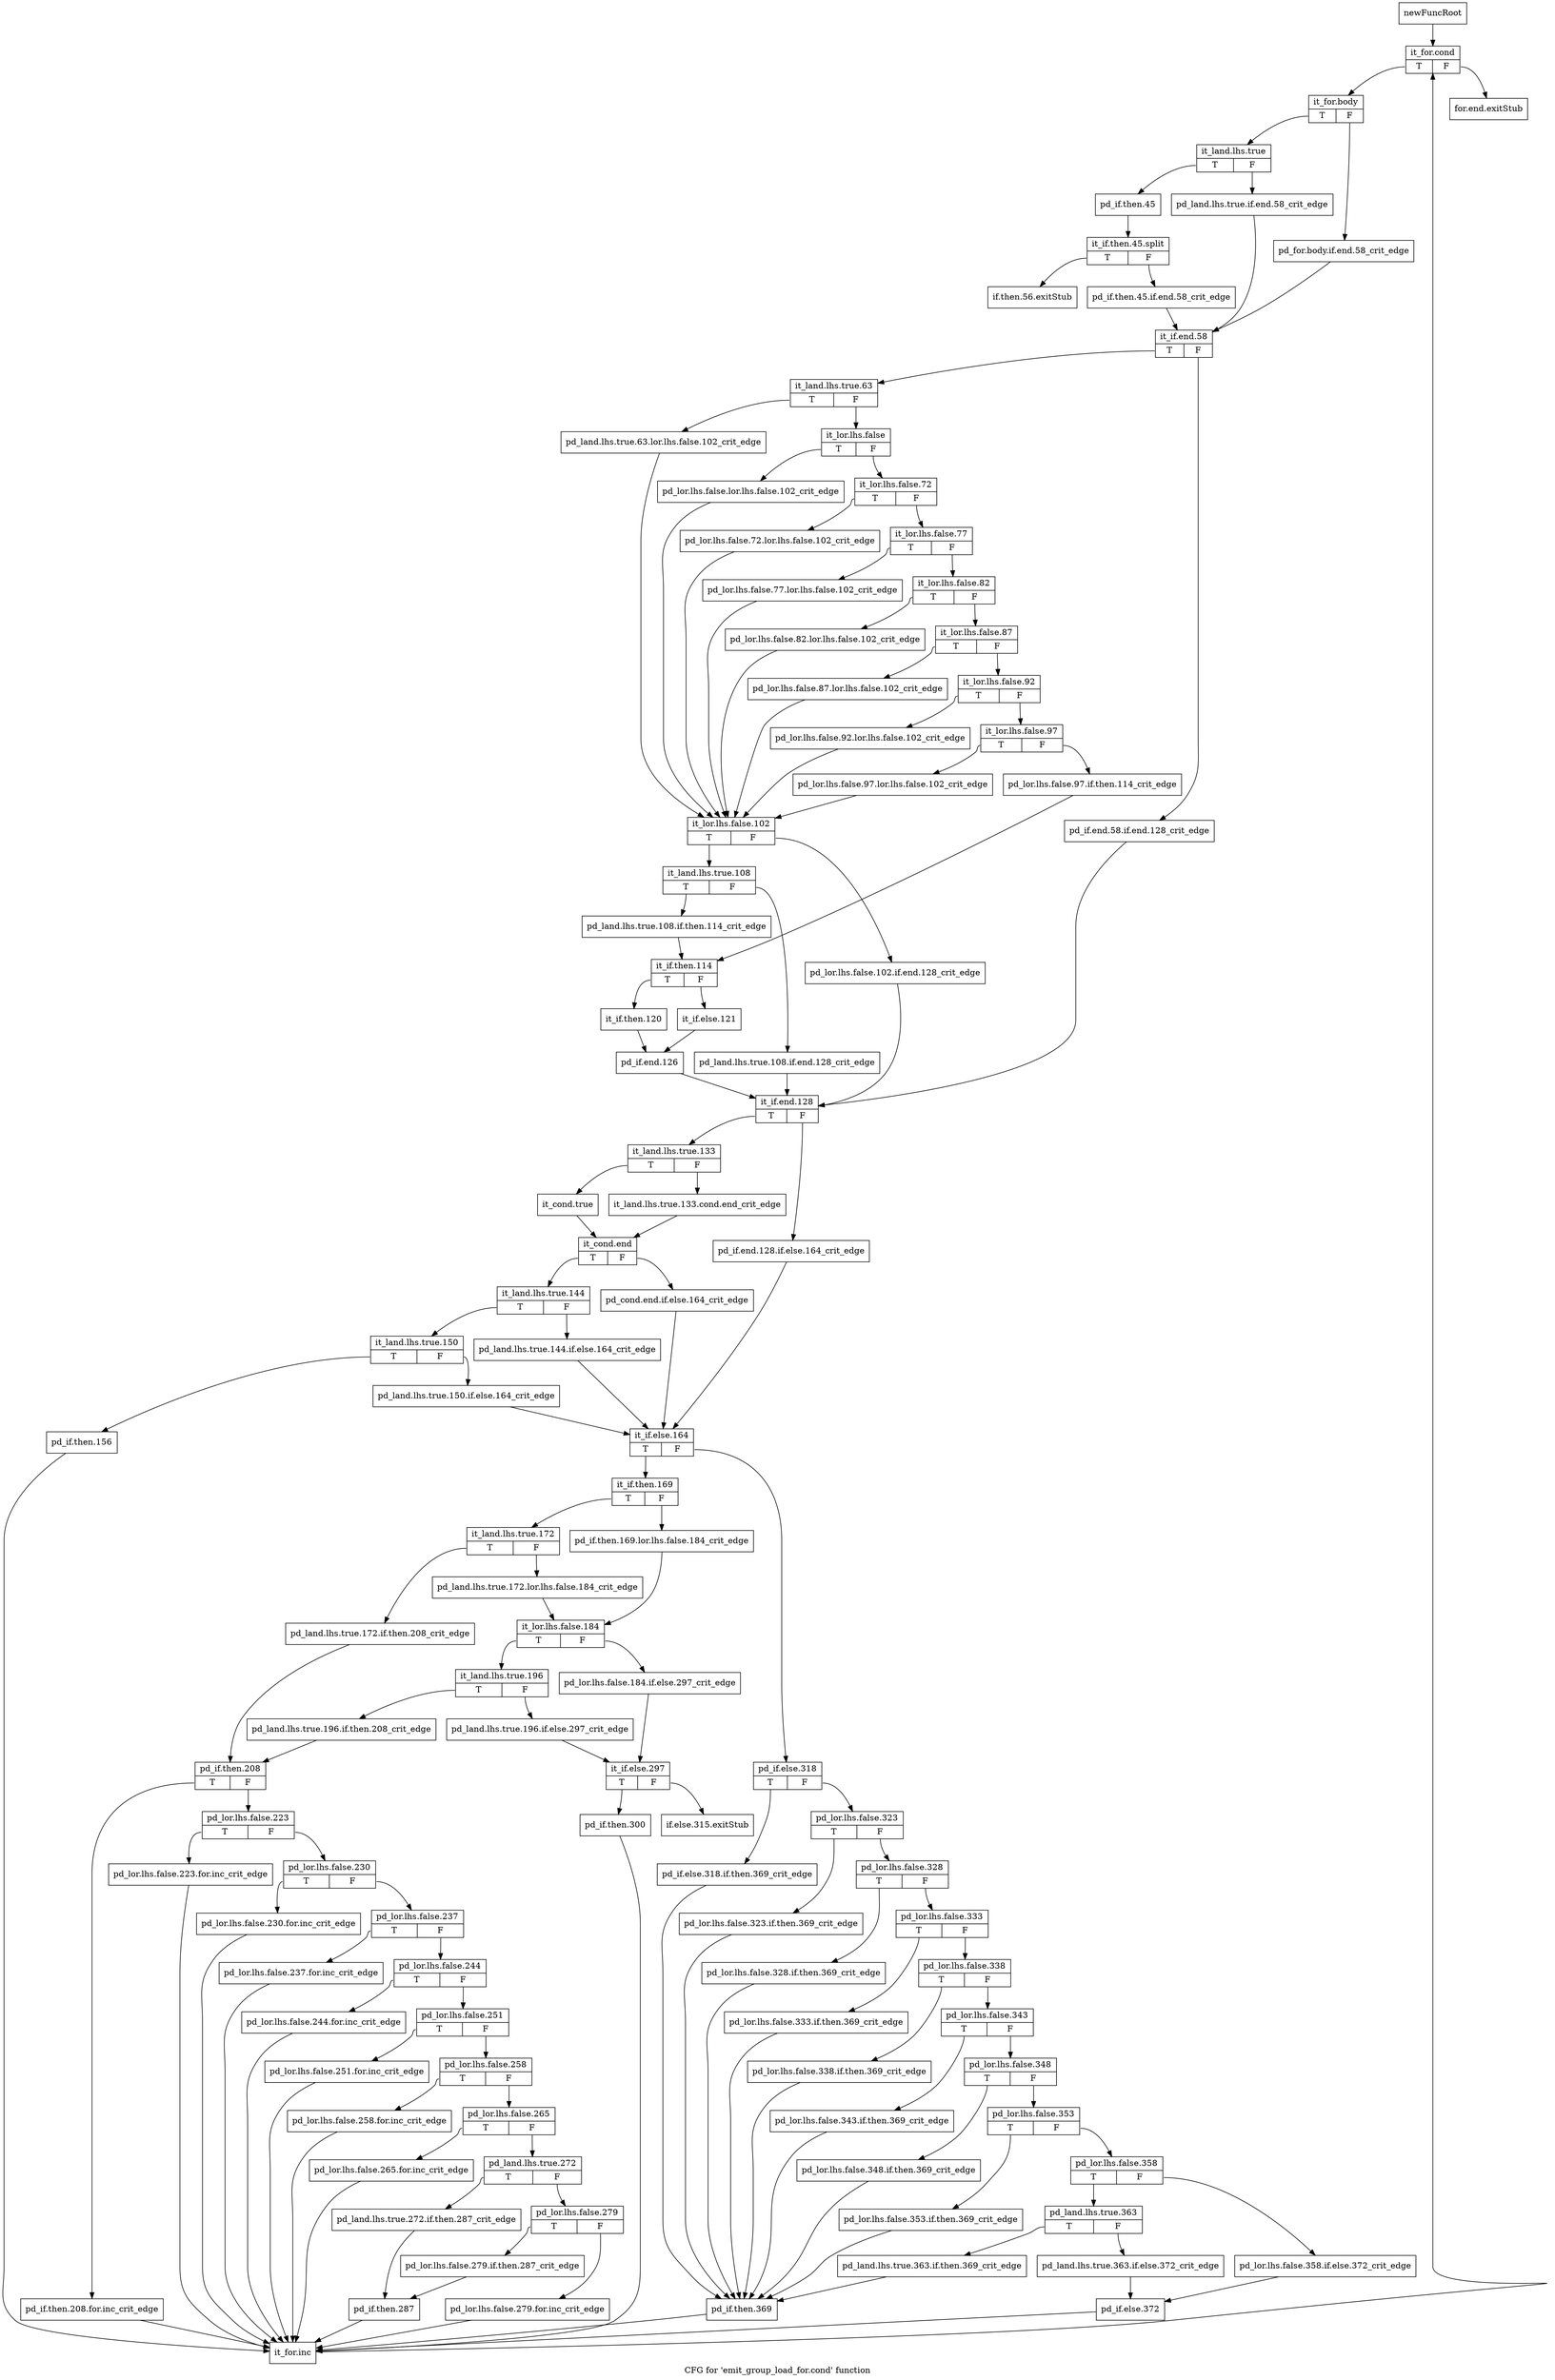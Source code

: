 digraph "CFG for 'emit_group_load_for.cond' function" {
	label="CFG for 'emit_group_load_for.cond' function";

	Node0xad56b50 [shape=record,label="{newFuncRoot}"];
	Node0xad56b50 -> Node0xad57440;
	Node0xad56ba0 [shape=record,label="{for.end.exitStub}"];
	Node0xad573a0 [shape=record,label="{if.then.56.exitStub}"];
	Node0xad573f0 [shape=record,label="{if.else.315.exitStub}"];
	Node0xad57440 [shape=record,label="{it_for.cond|{<s0>T|<s1>F}}"];
	Node0xad57440:s0 -> Node0xad57490;
	Node0xad57440:s1 -> Node0xad56ba0;
	Node0xad57490 [shape=record,label="{it_for.body|{<s0>T|<s1>F}}"];
	Node0xad57490:s0 -> Node0xad57530;
	Node0xad57490:s1 -> Node0xad574e0;
	Node0xad574e0 [shape=record,label="{pd_for.body.if.end.58_crit_edge}"];
	Node0xad574e0 -> Node0xad57670;
	Node0xad57530 [shape=record,label="{it_land.lhs.true|{<s0>T|<s1>F}}"];
	Node0xad57530:s0 -> Node0xad575d0;
	Node0xad57530:s1 -> Node0xad57580;
	Node0xad57580 [shape=record,label="{pd_land.lhs.true.if.end.58_crit_edge}"];
	Node0xad57580 -> Node0xad57670;
	Node0xad575d0 [shape=record,label="{pd_if.then.45}"];
	Node0xad575d0 -> Node0xf57a170;
	Node0xf57a170 [shape=record,label="{it_if.then.45.split|{<s0>T|<s1>F}}"];
	Node0xf57a170:s0 -> Node0xad573a0;
	Node0xf57a170:s1 -> Node0xad57620;
	Node0xad57620 [shape=record,label="{pd_if.then.45.if.end.58_crit_edge}"];
	Node0xad57620 -> Node0xad57670;
	Node0xad57670 [shape=record,label="{it_if.end.58|{<s0>T|<s1>F}}"];
	Node0xad57670:s0 -> Node0xad57710;
	Node0xad57670:s1 -> Node0xad576c0;
	Node0xad576c0 [shape=record,label="{pd_if.end.58.if.end.128_crit_edge}"];
	Node0xad576c0 -> Node0xad57f30;
	Node0xad57710 [shape=record,label="{it_land.lhs.true.63|{<s0>T|<s1>F}}"];
	Node0xad57710:s0 -> Node0xad57c10;
	Node0xad57710:s1 -> Node0xad57760;
	Node0xad57760 [shape=record,label="{it_lor.lhs.false|{<s0>T|<s1>F}}"];
	Node0xad57760:s0 -> Node0xad57bc0;
	Node0xad57760:s1 -> Node0xad577b0;
	Node0xad577b0 [shape=record,label="{it_lor.lhs.false.72|{<s0>T|<s1>F}}"];
	Node0xad577b0:s0 -> Node0xad57b70;
	Node0xad577b0:s1 -> Node0xad57800;
	Node0xad57800 [shape=record,label="{it_lor.lhs.false.77|{<s0>T|<s1>F}}"];
	Node0xad57800:s0 -> Node0xad57b20;
	Node0xad57800:s1 -> Node0xad57850;
	Node0xad57850 [shape=record,label="{it_lor.lhs.false.82|{<s0>T|<s1>F}}"];
	Node0xad57850:s0 -> Node0xad57ad0;
	Node0xad57850:s1 -> Node0xad578a0;
	Node0xad578a0 [shape=record,label="{it_lor.lhs.false.87|{<s0>T|<s1>F}}"];
	Node0xad578a0:s0 -> Node0xad57a80;
	Node0xad578a0:s1 -> Node0xad578f0;
	Node0xad578f0 [shape=record,label="{it_lor.lhs.false.92|{<s0>T|<s1>F}}"];
	Node0xad578f0:s0 -> Node0xad57a30;
	Node0xad578f0:s1 -> Node0xad57940;
	Node0xad57940 [shape=record,label="{it_lor.lhs.false.97|{<s0>T|<s1>F}}"];
	Node0xad57940:s0 -> Node0xad579e0;
	Node0xad57940:s1 -> Node0xad57990;
	Node0xad57990 [shape=record,label="{pd_lor.lhs.false.97.if.then.114_crit_edge}"];
	Node0xad57990 -> Node0xad57df0;
	Node0xad579e0 [shape=record,label="{pd_lor.lhs.false.97.lor.lhs.false.102_crit_edge}"];
	Node0xad579e0 -> Node0xad57c60;
	Node0xad57a30 [shape=record,label="{pd_lor.lhs.false.92.lor.lhs.false.102_crit_edge}"];
	Node0xad57a30 -> Node0xad57c60;
	Node0xad57a80 [shape=record,label="{pd_lor.lhs.false.87.lor.lhs.false.102_crit_edge}"];
	Node0xad57a80 -> Node0xad57c60;
	Node0xad57ad0 [shape=record,label="{pd_lor.lhs.false.82.lor.lhs.false.102_crit_edge}"];
	Node0xad57ad0 -> Node0xad57c60;
	Node0xad57b20 [shape=record,label="{pd_lor.lhs.false.77.lor.lhs.false.102_crit_edge}"];
	Node0xad57b20 -> Node0xad57c60;
	Node0xad57b70 [shape=record,label="{pd_lor.lhs.false.72.lor.lhs.false.102_crit_edge}"];
	Node0xad57b70 -> Node0xad57c60;
	Node0xad57bc0 [shape=record,label="{pd_lor.lhs.false.lor.lhs.false.102_crit_edge}"];
	Node0xad57bc0 -> Node0xad57c60;
	Node0xad57c10 [shape=record,label="{pd_land.lhs.true.63.lor.lhs.false.102_crit_edge}"];
	Node0xad57c10 -> Node0xad57c60;
	Node0xad57c60 [shape=record,label="{it_lor.lhs.false.102|{<s0>T|<s1>F}}"];
	Node0xad57c60:s0 -> Node0xad57d00;
	Node0xad57c60:s1 -> Node0xad57cb0;
	Node0xad57cb0 [shape=record,label="{pd_lor.lhs.false.102.if.end.128_crit_edge}"];
	Node0xad57cb0 -> Node0xad57f30;
	Node0xad57d00 [shape=record,label="{it_land.lhs.true.108|{<s0>T|<s1>F}}"];
	Node0xad57d00:s0 -> Node0xad57da0;
	Node0xad57d00:s1 -> Node0xad57d50;
	Node0xad57d50 [shape=record,label="{pd_land.lhs.true.108.if.end.128_crit_edge}"];
	Node0xad57d50 -> Node0xad57f30;
	Node0xad57da0 [shape=record,label="{pd_land.lhs.true.108.if.then.114_crit_edge}"];
	Node0xad57da0 -> Node0xad57df0;
	Node0xad57df0 [shape=record,label="{it_if.then.114|{<s0>T|<s1>F}}"];
	Node0xad57df0:s0 -> Node0xad57e90;
	Node0xad57df0:s1 -> Node0xad57e40;
	Node0xad57e40 [shape=record,label="{it_if.else.121}"];
	Node0xad57e40 -> Node0xad57ee0;
	Node0xad57e90 [shape=record,label="{it_if.then.120}"];
	Node0xad57e90 -> Node0xad57ee0;
	Node0xad57ee0 [shape=record,label="{pd_if.end.126}"];
	Node0xad57ee0 -> Node0xad57f30;
	Node0xad57f30 [shape=record,label="{it_if.end.128|{<s0>T|<s1>F}}"];
	Node0xad57f30:s0 -> Node0xad57fd0;
	Node0xad57f30:s1 -> Node0xad57f80;
	Node0xad57f80 [shape=record,label="{pd_if.end.128.if.else.164_crit_edge}"];
	Node0xad57f80 -> Node0xad582a0;
	Node0xad57fd0 [shape=record,label="{it_land.lhs.true.133|{<s0>T|<s1>F}}"];
	Node0xad57fd0:s0 -> Node0xad58070;
	Node0xad57fd0:s1 -> Node0xad58020;
	Node0xad58020 [shape=record,label="{it_land.lhs.true.133.cond.end_crit_edge}"];
	Node0xad58020 -> Node0xad580c0;
	Node0xad58070 [shape=record,label="{it_cond.true}"];
	Node0xad58070 -> Node0xad580c0;
	Node0xad580c0 [shape=record,label="{it_cond.end|{<s0>T|<s1>F}}"];
	Node0xad580c0:s0 -> Node0xad58160;
	Node0xad580c0:s1 -> Node0xad58110;
	Node0xad58110 [shape=record,label="{pd_cond.end.if.else.164_crit_edge}"];
	Node0xad58110 -> Node0xad582a0;
	Node0xad58160 [shape=record,label="{it_land.lhs.true.144|{<s0>T|<s1>F}}"];
	Node0xad58160:s0 -> Node0xad58200;
	Node0xad58160:s1 -> Node0xad581b0;
	Node0xad581b0 [shape=record,label="{pd_land.lhs.true.144.if.else.164_crit_edge}"];
	Node0xad581b0 -> Node0xad582a0;
	Node0xad58200 [shape=record,label="{it_land.lhs.true.150|{<s0>T|<s1>F}}"];
	Node0xad58200:s0 -> Node0xad594c0;
	Node0xad58200:s1 -> Node0xad58250;
	Node0xad58250 [shape=record,label="{pd_land.lhs.true.150.if.else.164_crit_edge}"];
	Node0xad58250 -> Node0xad582a0;
	Node0xad582a0 [shape=record,label="{it_if.else.164|{<s0>T|<s1>F}}"];
	Node0xad582a0:s0 -> Node0xad58a20;
	Node0xad582a0:s1 -> Node0xad582f0;
	Node0xad582f0 [shape=record,label="{pd_if.else.318|{<s0>T|<s1>F}}"];
	Node0xad582f0:s0 -> Node0xad58980;
	Node0xad582f0:s1 -> Node0xad58340;
	Node0xad58340 [shape=record,label="{pd_lor.lhs.false.323|{<s0>T|<s1>F}}"];
	Node0xad58340:s0 -> Node0xad58930;
	Node0xad58340:s1 -> Node0xad58390;
	Node0xad58390 [shape=record,label="{pd_lor.lhs.false.328|{<s0>T|<s1>F}}"];
	Node0xad58390:s0 -> Node0xad588e0;
	Node0xad58390:s1 -> Node0xad583e0;
	Node0xad583e0 [shape=record,label="{pd_lor.lhs.false.333|{<s0>T|<s1>F}}"];
	Node0xad583e0:s0 -> Node0xad58890;
	Node0xad583e0:s1 -> Node0xad58430;
	Node0xad58430 [shape=record,label="{pd_lor.lhs.false.338|{<s0>T|<s1>F}}"];
	Node0xad58430:s0 -> Node0xad58840;
	Node0xad58430:s1 -> Node0xad58480;
	Node0xad58480 [shape=record,label="{pd_lor.lhs.false.343|{<s0>T|<s1>F}}"];
	Node0xad58480:s0 -> Node0xad587f0;
	Node0xad58480:s1 -> Node0xad584d0;
	Node0xad584d0 [shape=record,label="{pd_lor.lhs.false.348|{<s0>T|<s1>F}}"];
	Node0xad584d0:s0 -> Node0xad587a0;
	Node0xad584d0:s1 -> Node0xad58520;
	Node0xad58520 [shape=record,label="{pd_lor.lhs.false.353|{<s0>T|<s1>F}}"];
	Node0xad58520:s0 -> Node0xad58750;
	Node0xad58520:s1 -> Node0xad58570;
	Node0xad58570 [shape=record,label="{pd_lor.lhs.false.358|{<s0>T|<s1>F}}"];
	Node0xad58570:s0 -> Node0xad58610;
	Node0xad58570:s1 -> Node0xad585c0;
	Node0xad585c0 [shape=record,label="{pd_lor.lhs.false.358.if.else.372_crit_edge}"];
	Node0xad585c0 -> Node0xad586b0;
	Node0xad58610 [shape=record,label="{pd_land.lhs.true.363|{<s0>T|<s1>F}}"];
	Node0xad58610:s0 -> Node0xad58700;
	Node0xad58610:s1 -> Node0xad58660;
	Node0xad58660 [shape=record,label="{pd_land.lhs.true.363.if.else.372_crit_edge}"];
	Node0xad58660 -> Node0xad586b0;
	Node0xad586b0 [shape=record,label="{pd_if.else.372}"];
	Node0xad586b0 -> Node0xad59510;
	Node0xad58700 [shape=record,label="{pd_land.lhs.true.363.if.then.369_crit_edge}"];
	Node0xad58700 -> Node0xad589d0;
	Node0xad58750 [shape=record,label="{pd_lor.lhs.false.353.if.then.369_crit_edge}"];
	Node0xad58750 -> Node0xad589d0;
	Node0xad587a0 [shape=record,label="{pd_lor.lhs.false.348.if.then.369_crit_edge}"];
	Node0xad587a0 -> Node0xad589d0;
	Node0xad587f0 [shape=record,label="{pd_lor.lhs.false.343.if.then.369_crit_edge}"];
	Node0xad587f0 -> Node0xad589d0;
	Node0xad58840 [shape=record,label="{pd_lor.lhs.false.338.if.then.369_crit_edge}"];
	Node0xad58840 -> Node0xad589d0;
	Node0xad58890 [shape=record,label="{pd_lor.lhs.false.333.if.then.369_crit_edge}"];
	Node0xad58890 -> Node0xad589d0;
	Node0xad588e0 [shape=record,label="{pd_lor.lhs.false.328.if.then.369_crit_edge}"];
	Node0xad588e0 -> Node0xad589d0;
	Node0xad58930 [shape=record,label="{pd_lor.lhs.false.323.if.then.369_crit_edge}"];
	Node0xad58930 -> Node0xad589d0;
	Node0xad58980 [shape=record,label="{pd_if.else.318.if.then.369_crit_edge}"];
	Node0xad58980 -> Node0xad589d0;
	Node0xad589d0 [shape=record,label="{pd_if.then.369}"];
	Node0xad589d0 -> Node0xad59510;
	Node0xad58a20 [shape=record,label="{it_if.then.169|{<s0>T|<s1>F}}"];
	Node0xad58a20:s0 -> Node0xad58ac0;
	Node0xad58a20:s1 -> Node0xad58a70;
	Node0xad58a70 [shape=record,label="{pd_if.then.169.lor.lhs.false.184_crit_edge}"];
	Node0xad58a70 -> Node0xad58b60;
	Node0xad58ac0 [shape=record,label="{it_land.lhs.true.172|{<s0>T|<s1>F}}"];
	Node0xad58ac0:s0 -> Node0xad58d90;
	Node0xad58ac0:s1 -> Node0xad58b10;
	Node0xad58b10 [shape=record,label="{pd_land.lhs.true.172.lor.lhs.false.184_crit_edge}"];
	Node0xad58b10 -> Node0xad58b60;
	Node0xad58b60 [shape=record,label="{it_lor.lhs.false.184|{<s0>T|<s1>F}}"];
	Node0xad58b60:s0 -> Node0xad58c00;
	Node0xad58b60:s1 -> Node0xad58bb0;
	Node0xad58bb0 [shape=record,label="{pd_lor.lhs.false.184.if.else.297_crit_edge}"];
	Node0xad58bb0 -> Node0xad58ca0;
	Node0xad58c00 [shape=record,label="{it_land.lhs.true.196|{<s0>T|<s1>F}}"];
	Node0xad58c00:s0 -> Node0xad58d40;
	Node0xad58c00:s1 -> Node0xad58c50;
	Node0xad58c50 [shape=record,label="{pd_land.lhs.true.196.if.else.297_crit_edge}"];
	Node0xad58c50 -> Node0xad58ca0;
	Node0xad58ca0 [shape=record,label="{it_if.else.297|{<s0>T|<s1>F}}"];
	Node0xad58ca0:s0 -> Node0xad58cf0;
	Node0xad58ca0:s1 -> Node0xad573f0;
	Node0xad58cf0 [shape=record,label="{pd_if.then.300}"];
	Node0xad58cf0 -> Node0xad59510;
	Node0xad58d40 [shape=record,label="{pd_land.lhs.true.196.if.then.208_crit_edge}"];
	Node0xad58d40 -> Node0xad58de0;
	Node0xad58d90 [shape=record,label="{pd_land.lhs.true.172.if.then.208_crit_edge}"];
	Node0xad58d90 -> Node0xad58de0;
	Node0xad58de0 [shape=record,label="{pd_if.then.208|{<s0>T|<s1>F}}"];
	Node0xad58de0:s0 -> Node0xad59470;
	Node0xad58de0:s1 -> Node0xad58e30;
	Node0xad58e30 [shape=record,label="{pd_lor.lhs.false.223|{<s0>T|<s1>F}}"];
	Node0xad58e30:s0 -> Node0xad59420;
	Node0xad58e30:s1 -> Node0xad58e80;
	Node0xad58e80 [shape=record,label="{pd_lor.lhs.false.230|{<s0>T|<s1>F}}"];
	Node0xad58e80:s0 -> Node0xad593d0;
	Node0xad58e80:s1 -> Node0xad58ed0;
	Node0xad58ed0 [shape=record,label="{pd_lor.lhs.false.237|{<s0>T|<s1>F}}"];
	Node0xad58ed0:s0 -> Node0xad59380;
	Node0xad58ed0:s1 -> Node0xad58f20;
	Node0xad58f20 [shape=record,label="{pd_lor.lhs.false.244|{<s0>T|<s1>F}}"];
	Node0xad58f20:s0 -> Node0xad59330;
	Node0xad58f20:s1 -> Node0xad58f70;
	Node0xad58f70 [shape=record,label="{pd_lor.lhs.false.251|{<s0>T|<s1>F}}"];
	Node0xad58f70:s0 -> Node0xad592e0;
	Node0xad58f70:s1 -> Node0xad58fc0;
	Node0xad58fc0 [shape=record,label="{pd_lor.lhs.false.258|{<s0>T|<s1>F}}"];
	Node0xad58fc0:s0 -> Node0xad59290;
	Node0xad58fc0:s1 -> Node0xad59010;
	Node0xad59010 [shape=record,label="{pd_lor.lhs.false.265|{<s0>T|<s1>F}}"];
	Node0xad59010:s0 -> Node0xad59240;
	Node0xad59010:s1 -> Node0xad59060;
	Node0xad59060 [shape=record,label="{pd_land.lhs.true.272|{<s0>T|<s1>F}}"];
	Node0xad59060:s0 -> Node0xad591a0;
	Node0xad59060:s1 -> Node0xad590b0;
	Node0xad590b0 [shape=record,label="{pd_lor.lhs.false.279|{<s0>T|<s1>F}}"];
	Node0xad590b0:s0 -> Node0xad59150;
	Node0xad590b0:s1 -> Node0xad59100;
	Node0xad59100 [shape=record,label="{pd_lor.lhs.false.279.for.inc_crit_edge}"];
	Node0xad59100 -> Node0xad59510;
	Node0xad59150 [shape=record,label="{pd_lor.lhs.false.279.if.then.287_crit_edge}"];
	Node0xad59150 -> Node0xad591f0;
	Node0xad591a0 [shape=record,label="{pd_land.lhs.true.272.if.then.287_crit_edge}"];
	Node0xad591a0 -> Node0xad591f0;
	Node0xad591f0 [shape=record,label="{pd_if.then.287}"];
	Node0xad591f0 -> Node0xad59510;
	Node0xad59240 [shape=record,label="{pd_lor.lhs.false.265.for.inc_crit_edge}"];
	Node0xad59240 -> Node0xad59510;
	Node0xad59290 [shape=record,label="{pd_lor.lhs.false.258.for.inc_crit_edge}"];
	Node0xad59290 -> Node0xad59510;
	Node0xad592e0 [shape=record,label="{pd_lor.lhs.false.251.for.inc_crit_edge}"];
	Node0xad592e0 -> Node0xad59510;
	Node0xad59330 [shape=record,label="{pd_lor.lhs.false.244.for.inc_crit_edge}"];
	Node0xad59330 -> Node0xad59510;
	Node0xad59380 [shape=record,label="{pd_lor.lhs.false.237.for.inc_crit_edge}"];
	Node0xad59380 -> Node0xad59510;
	Node0xad593d0 [shape=record,label="{pd_lor.lhs.false.230.for.inc_crit_edge}"];
	Node0xad593d0 -> Node0xad59510;
	Node0xad59420 [shape=record,label="{pd_lor.lhs.false.223.for.inc_crit_edge}"];
	Node0xad59420 -> Node0xad59510;
	Node0xad59470 [shape=record,label="{pd_if.then.208.for.inc_crit_edge}"];
	Node0xad59470 -> Node0xad59510;
	Node0xad594c0 [shape=record,label="{pd_if.then.156}"];
	Node0xad594c0 -> Node0xad59510;
	Node0xad59510 [shape=record,label="{it_for.inc}"];
	Node0xad59510 -> Node0xad57440;
}
